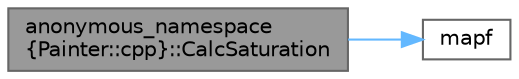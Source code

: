 digraph "anonymous_namespace{Painter::cpp}::CalcSaturation"
{
 // LATEX_PDF_SIZE
  bgcolor="transparent";
  edge [fontname=Helvetica,fontsize=10,labelfontname=Helvetica,labelfontsize=10];
  node [fontname=Helvetica,fontsize=10,shape=box,height=0.2,width=0.4];
  rankdir="LR";
  Node1 [id="Node000001",label="anonymous_namespace\l\{Painter::cpp\}::CalcSaturation",height=0.2,width=0.4,color="gray40", fillcolor="grey60", style="filled", fontcolor="black",tooltip=" "];
  Node1 -> Node2 [id="edge1_Node000001_Node000002",color="steelblue1",style="solid",tooltip=" "];
  Node2 [id="Node000002",label="mapf",height=0.2,width=0.4,color="grey40", fillcolor="white", style="filled",URL="$df/d2d/util_8cpp_a06d59f8f94c4693a77270d804881f468.html#a06d59f8f94c4693a77270d804881f468",tooltip=" "];
}
